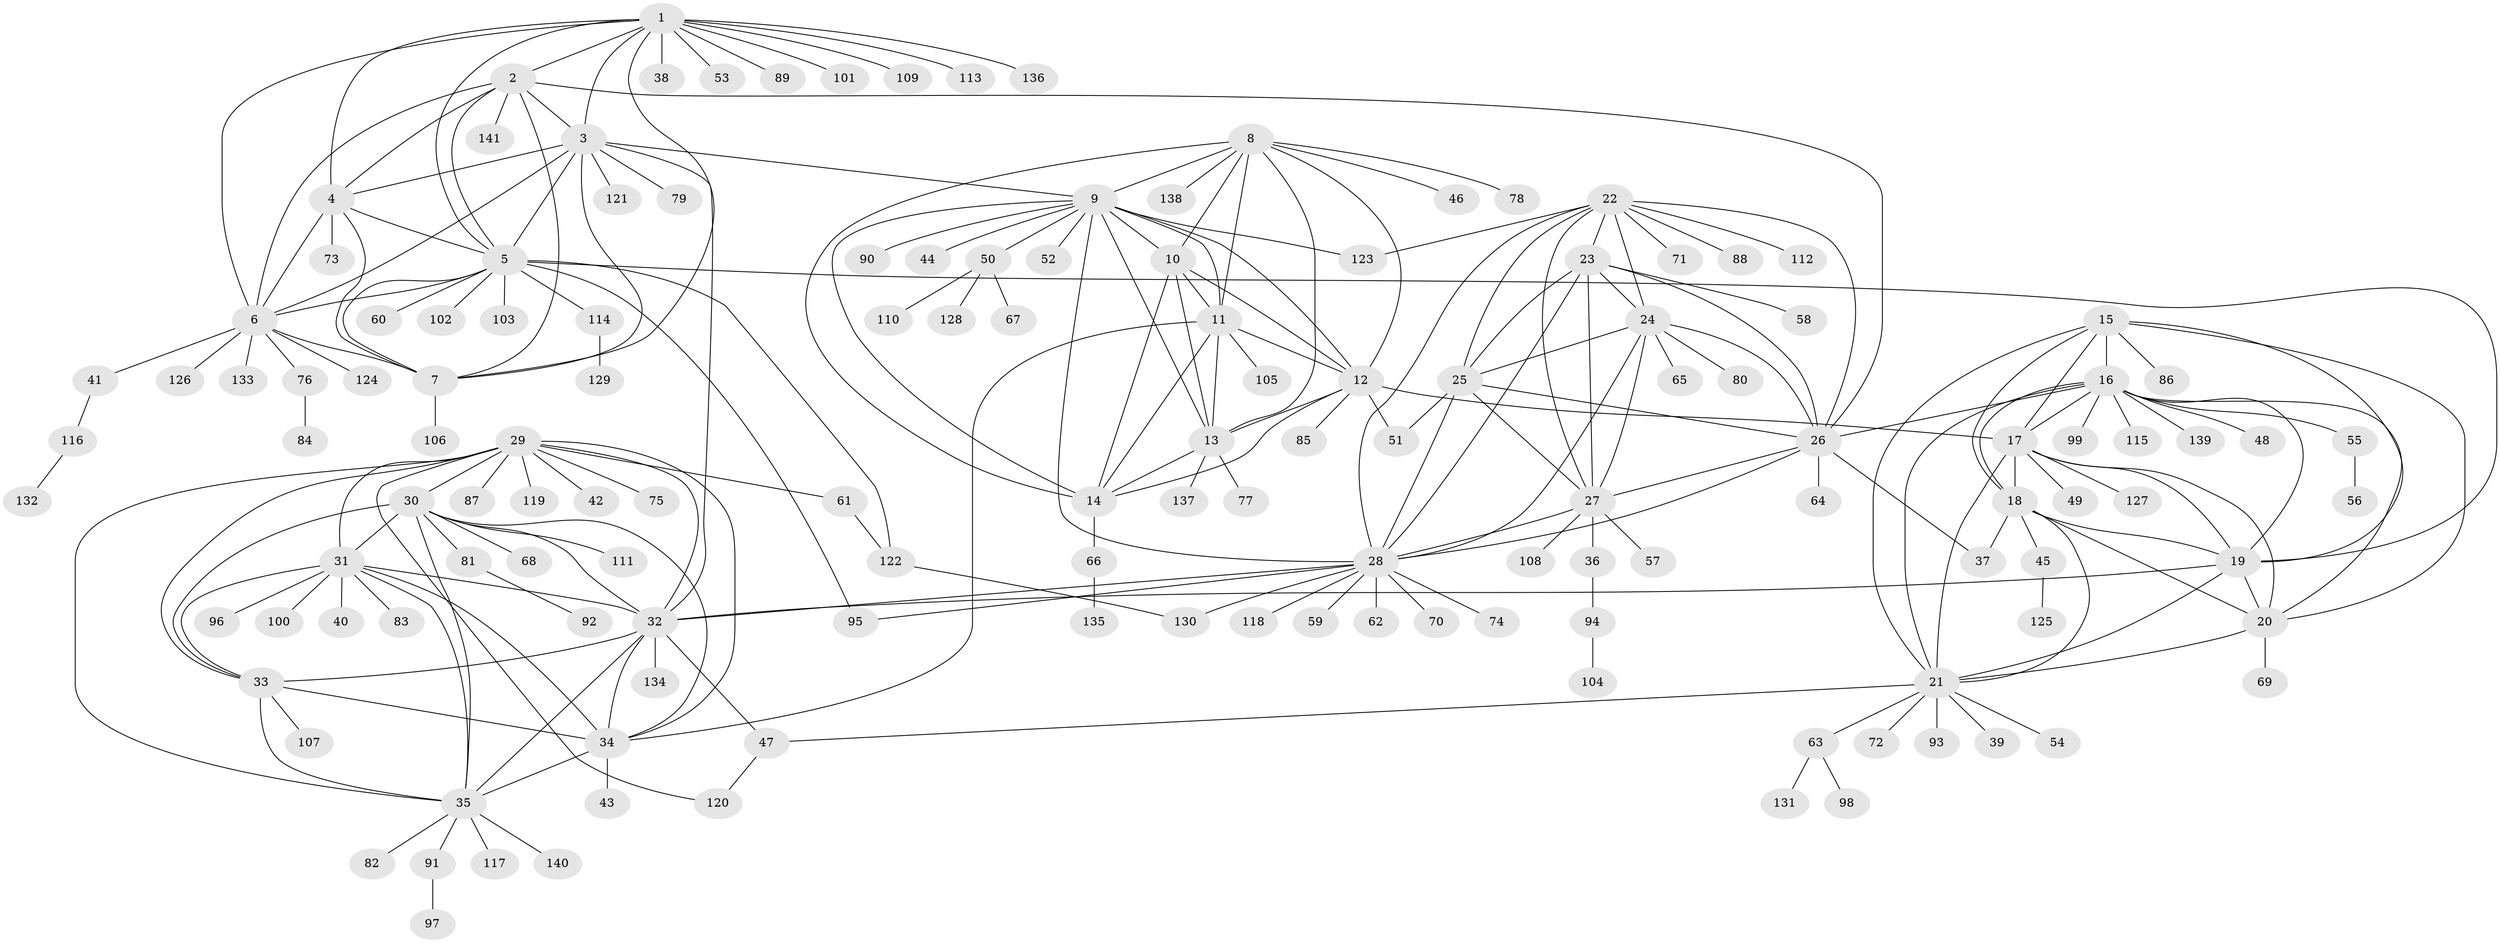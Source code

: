 // coarse degree distribution, {11: 0.017857142857142856, 7: 0.05357142857142857, 9: 0.03571428571428571, 8: 0.017857142857142856, 6: 0.05357142857142857, 10: 0.03571428571428571, 5: 0.017857142857142856, 4: 0.03571428571428571, 3: 0.03571428571428571, 15: 0.017857142857142856, 2: 0.03571428571428571, 1: 0.6428571428571429}
// Generated by graph-tools (version 1.1) at 2025/19/03/04/25 18:19:57]
// undirected, 141 vertices, 229 edges
graph export_dot {
graph [start="1"]
  node [color=gray90,style=filled];
  1;
  2;
  3;
  4;
  5;
  6;
  7;
  8;
  9;
  10;
  11;
  12;
  13;
  14;
  15;
  16;
  17;
  18;
  19;
  20;
  21;
  22;
  23;
  24;
  25;
  26;
  27;
  28;
  29;
  30;
  31;
  32;
  33;
  34;
  35;
  36;
  37;
  38;
  39;
  40;
  41;
  42;
  43;
  44;
  45;
  46;
  47;
  48;
  49;
  50;
  51;
  52;
  53;
  54;
  55;
  56;
  57;
  58;
  59;
  60;
  61;
  62;
  63;
  64;
  65;
  66;
  67;
  68;
  69;
  70;
  71;
  72;
  73;
  74;
  75;
  76;
  77;
  78;
  79;
  80;
  81;
  82;
  83;
  84;
  85;
  86;
  87;
  88;
  89;
  90;
  91;
  92;
  93;
  94;
  95;
  96;
  97;
  98;
  99;
  100;
  101;
  102;
  103;
  104;
  105;
  106;
  107;
  108;
  109;
  110;
  111;
  112;
  113;
  114;
  115;
  116;
  117;
  118;
  119;
  120;
  121;
  122;
  123;
  124;
  125;
  126;
  127;
  128;
  129;
  130;
  131;
  132;
  133;
  134;
  135;
  136;
  137;
  138;
  139;
  140;
  141;
  1 -- 2;
  1 -- 3;
  1 -- 4;
  1 -- 5;
  1 -- 6;
  1 -- 7;
  1 -- 38;
  1 -- 53;
  1 -- 89;
  1 -- 101;
  1 -- 109;
  1 -- 113;
  1 -- 136;
  2 -- 3;
  2 -- 4;
  2 -- 5;
  2 -- 6;
  2 -- 7;
  2 -- 26;
  2 -- 141;
  3 -- 4;
  3 -- 5;
  3 -- 6;
  3 -- 7;
  3 -- 9;
  3 -- 32;
  3 -- 79;
  3 -- 121;
  4 -- 5;
  4 -- 6;
  4 -- 7;
  4 -- 73;
  5 -- 6;
  5 -- 7;
  5 -- 19;
  5 -- 60;
  5 -- 95;
  5 -- 102;
  5 -- 103;
  5 -- 114;
  5 -- 122;
  6 -- 7;
  6 -- 41;
  6 -- 76;
  6 -- 124;
  6 -- 126;
  6 -- 133;
  7 -- 106;
  8 -- 9;
  8 -- 10;
  8 -- 11;
  8 -- 12;
  8 -- 13;
  8 -- 14;
  8 -- 46;
  8 -- 78;
  8 -- 138;
  9 -- 10;
  9 -- 11;
  9 -- 12;
  9 -- 13;
  9 -- 14;
  9 -- 28;
  9 -- 44;
  9 -- 50;
  9 -- 52;
  9 -- 90;
  9 -- 123;
  10 -- 11;
  10 -- 12;
  10 -- 13;
  10 -- 14;
  11 -- 12;
  11 -- 13;
  11 -- 14;
  11 -- 34;
  11 -- 105;
  12 -- 13;
  12 -- 14;
  12 -- 17;
  12 -- 51;
  12 -- 85;
  13 -- 14;
  13 -- 77;
  13 -- 137;
  14 -- 66;
  15 -- 16;
  15 -- 17;
  15 -- 18;
  15 -- 19;
  15 -- 20;
  15 -- 21;
  15 -- 86;
  16 -- 17;
  16 -- 18;
  16 -- 19;
  16 -- 20;
  16 -- 21;
  16 -- 26;
  16 -- 48;
  16 -- 55;
  16 -- 99;
  16 -- 115;
  16 -- 139;
  17 -- 18;
  17 -- 19;
  17 -- 20;
  17 -- 21;
  17 -- 49;
  17 -- 127;
  18 -- 19;
  18 -- 20;
  18 -- 21;
  18 -- 37;
  18 -- 45;
  19 -- 20;
  19 -- 21;
  19 -- 32;
  20 -- 21;
  20 -- 69;
  21 -- 39;
  21 -- 47;
  21 -- 54;
  21 -- 63;
  21 -- 72;
  21 -- 93;
  22 -- 23;
  22 -- 24;
  22 -- 25;
  22 -- 26;
  22 -- 27;
  22 -- 28;
  22 -- 71;
  22 -- 88;
  22 -- 112;
  22 -- 123;
  23 -- 24;
  23 -- 25;
  23 -- 26;
  23 -- 27;
  23 -- 28;
  23 -- 58;
  24 -- 25;
  24 -- 26;
  24 -- 27;
  24 -- 28;
  24 -- 65;
  24 -- 80;
  25 -- 26;
  25 -- 27;
  25 -- 28;
  25 -- 51;
  26 -- 27;
  26 -- 28;
  26 -- 37;
  26 -- 64;
  27 -- 28;
  27 -- 36;
  27 -- 57;
  27 -- 108;
  28 -- 32;
  28 -- 59;
  28 -- 62;
  28 -- 70;
  28 -- 74;
  28 -- 95;
  28 -- 118;
  28 -- 130;
  29 -- 30;
  29 -- 31;
  29 -- 32;
  29 -- 33;
  29 -- 34;
  29 -- 35;
  29 -- 42;
  29 -- 61;
  29 -- 75;
  29 -- 87;
  29 -- 119;
  29 -- 120;
  30 -- 31;
  30 -- 32;
  30 -- 33;
  30 -- 34;
  30 -- 35;
  30 -- 68;
  30 -- 81;
  30 -- 111;
  31 -- 32;
  31 -- 33;
  31 -- 34;
  31 -- 35;
  31 -- 40;
  31 -- 83;
  31 -- 96;
  31 -- 100;
  32 -- 33;
  32 -- 34;
  32 -- 35;
  32 -- 47;
  32 -- 134;
  33 -- 34;
  33 -- 35;
  33 -- 107;
  34 -- 35;
  34 -- 43;
  35 -- 82;
  35 -- 91;
  35 -- 117;
  35 -- 140;
  36 -- 94;
  41 -- 116;
  45 -- 125;
  47 -- 120;
  50 -- 67;
  50 -- 110;
  50 -- 128;
  55 -- 56;
  61 -- 122;
  63 -- 98;
  63 -- 131;
  66 -- 135;
  76 -- 84;
  81 -- 92;
  91 -- 97;
  94 -- 104;
  114 -- 129;
  116 -- 132;
  122 -- 130;
}
